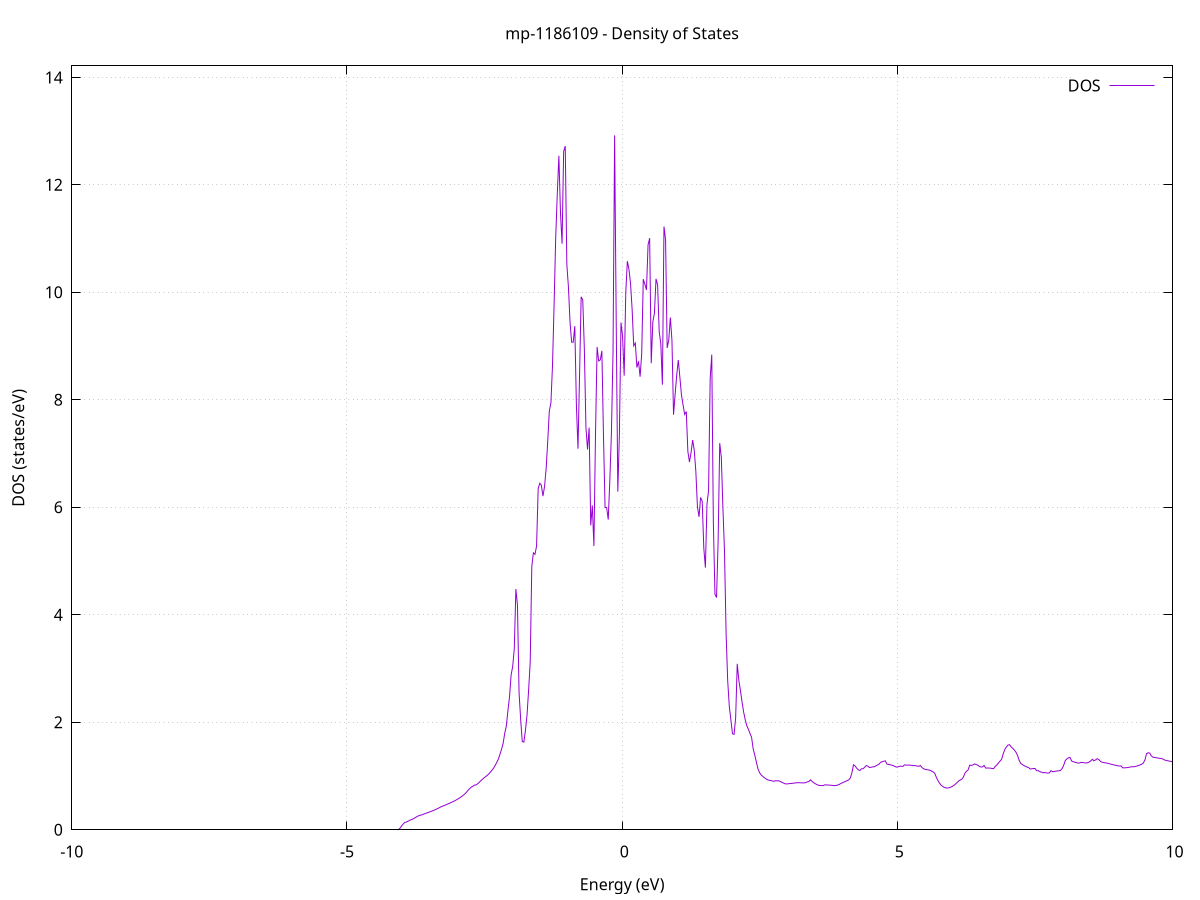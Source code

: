 set title 'mp-1186109 - Density of States'
set xlabel 'Energy (eV)'
set ylabel 'DOS (states/eV)'
set grid
set xrange [-10:10]
set yrange [0:14.214]
set xzeroaxis lt -1
set terminal png size 800,600
set output 'mp-1186109_dos_gnuplot.png'
plot '-' using 1:2 with lines title 'DOS'
-22.070300 0.000000
-22.041400 0.000000
-22.012400 0.000000
-21.983500 0.000000
-21.954600 0.000000
-21.925600 0.000000
-21.896700 0.000000
-21.867800 0.000000
-21.838800 0.000000
-21.809900 0.000000
-21.781000 0.000000
-21.752000 0.000000
-21.723100 0.000000
-21.694100 0.000000
-21.665200 0.000000
-21.636300 0.000000
-21.607300 0.000000
-21.578400 0.000000
-21.549500 0.000000
-21.520500 0.000000
-21.491600 0.000000
-21.462700 0.000000
-21.433700 0.000000
-21.404800 0.000000
-21.375800 0.000000
-21.346900 0.000000
-21.318000 0.000000
-21.289000 0.000000
-21.260100 0.000000
-21.231200 0.000000
-21.202200 0.000000
-21.173300 0.000000
-21.144400 0.000000
-21.115400 0.000000
-21.086500 0.000000
-21.057600 0.000000
-21.028600 0.000000
-20.999700 0.000000
-20.970700 0.000000
-20.941800 0.000000
-20.912900 0.000000
-20.883900 0.000000
-20.855000 0.000000
-20.826100 0.000000
-20.797100 0.000000
-20.768200 0.000000
-20.739300 0.000000
-20.710300 0.000000
-20.681400 0.000000
-20.652400 0.000000
-20.623500 0.000000
-20.594600 0.000000
-20.565600 0.000000
-20.536700 0.000000
-20.507800 0.000000
-20.478800 0.000000
-20.449900 0.000000
-20.421000 0.000000
-20.392000 0.000000
-20.363100 0.000000
-20.334200 0.000000
-20.305200 0.000000
-20.276300 0.000000
-20.247300 0.000000
-20.218400 0.000000
-20.189500 0.000000
-20.160500 0.000000
-20.131600 0.000000
-20.102700 0.000000
-20.073700 0.000000
-20.044800 0.000000
-20.015900 0.000000
-19.986900 0.000000
-19.958000 0.000000
-19.929000 0.000000
-19.900100 0.000000
-19.871200 0.000000
-19.842200 0.000000
-19.813300 0.000000
-19.784400 0.000000
-19.755400 0.000000
-19.726500 0.000000
-19.697600 0.000000
-19.668600 0.000000
-19.639700 0.000000
-19.610800 0.000000
-19.581800 0.000000
-19.552900 0.000000
-19.523900 0.000000
-19.495000 0.000000
-19.466100 0.000000
-19.437100 306.300300
-19.408200 1192.776200
-19.379300 0.000000
-19.350300 0.000000
-19.321400 0.000000
-19.292500 0.000000
-19.263500 0.000000
-19.234600 0.000000
-19.205600 0.000000
-19.176700 0.000000
-19.147800 0.000000
-19.118800 0.000000
-19.089900 0.000000
-19.061000 0.000000
-19.032000 0.000000
-19.003100 0.000000
-18.974200 0.000000
-18.945200 0.000000
-18.916300 0.000000
-18.887400 0.000000
-18.858400 0.000000
-18.829500 0.000000
-18.800500 0.000000
-18.771600 0.000000
-18.742700 0.000000
-18.713700 0.000000
-18.684800 0.000000
-18.655900 0.000000
-18.626900 0.000000
-18.598000 0.000000
-18.569100 0.000000
-18.540100 0.000000
-18.511200 0.000000
-18.482200 0.000000
-18.453300 0.000000
-18.424400 0.000000
-18.395400 0.000000
-18.366500 0.000000
-18.337600 0.000000
-18.308600 0.000000
-18.279700 0.000000
-18.250800 0.000000
-18.221800 0.000000
-18.192900 0.000000
-18.164000 0.000000
-18.135000 0.000000
-18.106100 0.000000
-18.077100 0.000000
-18.048200 0.000000
-18.019300 0.000000
-17.990300 0.000000
-17.961400 0.000000
-17.932500 0.000000
-17.903500 0.000000
-17.874600 0.000000
-17.845700 0.000000
-17.816700 0.000000
-17.787800 0.000000
-17.758800 0.000000
-17.729900 0.000000
-17.701000 0.000000
-17.672000 0.000000
-17.643100 0.000000
-17.614200 0.000000
-17.585200 0.000000
-17.556300 0.000000
-17.527400 0.000000
-17.498400 0.000000
-17.469500 0.000000
-17.440600 0.000000
-17.411600 0.000000
-17.382700 0.000000
-17.353700 0.000000
-17.324800 0.000000
-17.295900 0.000000
-17.266900 0.000000
-17.238000 0.000000
-17.209100 0.000000
-17.180100 0.000000
-17.151200 0.000000
-17.122300 0.000000
-17.093300 0.000000
-17.064400 0.000000
-17.035400 0.000000
-17.006500 0.000000
-16.977600 0.000000
-16.948600 0.000000
-16.919700 0.000000
-16.890800 0.000000
-16.861800 0.000000
-16.832900 0.000000
-16.804000 0.000000
-16.775000 0.000000
-16.746100 0.000000
-16.717100 0.000000
-16.688200 0.000000
-16.659300 0.000000
-16.630300 0.000000
-16.601400 0.000000
-16.572500 0.000000
-16.543500 0.000000
-16.514600 0.000000
-16.485700 0.000000
-16.456700 0.000000
-16.427800 0.000000
-16.398900 0.000000
-16.369900 0.000000
-16.341000 0.000000
-16.312000 0.000000
-16.283100 0.000000
-16.254200 0.000000
-16.225200 0.000000
-16.196300 0.000000
-16.167400 0.000000
-16.138400 0.000000
-16.109500 0.000000
-16.080600 0.000000
-16.051600 0.000000
-16.022700 0.000000
-15.993700 0.000000
-15.964800 0.000000
-15.935900 0.000000
-15.906900 0.000000
-15.878000 0.000000
-15.849100 0.000000
-15.820100 0.000000
-15.791200 0.000000
-15.762300 0.000000
-15.733300 0.000000
-15.704400 0.000000
-15.675500 0.000000
-15.646500 0.000000
-15.617600 0.000000
-15.588600 0.000000
-15.559700 0.000000
-15.530800 0.000000
-15.501800 0.000000
-15.472900 0.000000
-15.444000 0.000000
-15.415000 0.000000
-15.386100 0.000000
-15.357200 0.000000
-15.328200 0.000000
-15.299300 0.000000
-15.270300 0.000000
-15.241400 0.000000
-15.212500 0.000000
-15.183500 0.000000
-15.154600 0.000000
-15.125700 0.000000
-15.096700 0.000000
-15.067800 0.000000
-15.038900 0.000000
-15.009900 0.000000
-14.981000 0.000000
-14.952100 0.000000
-14.923100 0.000000
-14.894200 0.000000
-14.865200 0.000000
-14.836300 0.000000
-14.807400 0.000000
-14.778400 0.000000
-14.749500 0.000000
-14.720600 0.000000
-14.691600 0.000000
-14.662700 0.000000
-14.633800 0.000000
-14.604800 0.000000
-14.575900 0.000000
-14.546900 0.000000
-14.518000 0.000000
-14.489100 0.000000
-14.460100 0.000000
-14.431200 0.000000
-14.402300 0.000000
-14.373300 0.000000
-14.344400 0.000000
-14.315500 0.000000
-14.286500 0.000000
-14.257600 0.000000
-14.228700 0.000000
-14.199700 0.000000
-14.170800 0.000000
-14.141800 0.000000
-14.112900 0.000000
-14.084000 0.000000
-14.055000 0.000000
-14.026100 0.000000
-13.997200 0.000000
-13.968200 0.000000
-13.939300 0.000000
-13.910400 0.000000
-13.881400 0.000000
-13.852500 0.000000
-13.823500 0.000000
-13.794600 0.000000
-13.765700 0.000000
-13.736700 0.000000
-13.707800 0.000000
-13.678900 0.000000
-13.649900 0.000000
-13.621000 0.000000
-13.592100 0.000000
-13.563100 0.000000
-13.534200 0.000000
-13.505300 0.000000
-13.476300 0.000000
-13.447400 0.000000
-13.418400 0.000000
-13.389500 0.000000
-13.360600 0.000000
-13.331600 0.000000
-13.302700 0.000000
-13.273800 0.000000
-13.244800 0.000000
-13.215900 0.000000
-13.187000 0.000000
-13.158000 0.000000
-13.129100 0.000000
-13.100100 0.000000
-13.071200 0.000000
-13.042300 0.000000
-13.013300 0.000000
-12.984400 0.000000
-12.955500 0.000000
-12.926500 0.000000
-12.897600 0.000000
-12.868700 0.000000
-12.839700 0.000000
-12.810800 0.000000
-12.781900 0.000000
-12.752900 0.000000
-12.724000 0.000000
-12.695000 0.000000
-12.666100 0.000000
-12.637200 0.000000
-12.608200 0.000000
-12.579300 0.000000
-12.550400 0.000000
-12.521400 0.000000
-12.492500 0.000000
-12.463600 0.000000
-12.434600 0.000000
-12.405700 0.000000
-12.376700 0.000000
-12.347800 0.000000
-12.318900 0.000000
-12.289900 0.000000
-12.261000 0.000000
-12.232100 0.000000
-12.203100 0.000000
-12.174200 0.000000
-12.145300 0.000000
-12.116300 0.000000
-12.087400 0.000000
-12.058400 0.000000
-12.029500 0.000000
-12.000600 0.000000
-11.971600 0.000000
-11.942700 0.000000
-11.913800 0.000000
-11.884800 0.000000
-11.855900 0.000000
-11.827000 0.000000
-11.798000 0.000000
-11.769100 0.000000
-11.740200 0.000000
-11.711200 0.000000
-11.682300 0.000000
-11.653300 0.000000
-11.624400 0.000000
-11.595500 0.000000
-11.566500 0.000000
-11.537600 0.000000
-11.508700 0.000000
-11.479700 0.000000
-11.450800 0.000000
-11.421900 0.000000
-11.392900 0.000000
-11.364000 0.000000
-11.335000 0.000000
-11.306100 0.000000
-11.277200 0.000000
-11.248200 0.000000
-11.219300 0.000000
-11.190400 0.000000
-11.161400 0.000000
-11.132500 0.000000
-11.103600 0.000000
-11.074600 0.000000
-11.045700 0.000000
-11.016800 0.000000
-10.987800 0.000000
-10.958900 0.000000
-10.929900 0.000000
-10.901000 0.000000
-10.872100 0.000000
-10.843100 0.000000
-10.814200 0.000000
-10.785300 0.000000
-10.756300 0.000000
-10.727400 0.000000
-10.698500 0.000000
-10.669500 0.000000
-10.640600 0.000000
-10.611600 0.000000
-10.582700 0.000000
-10.553800 0.000000
-10.524800 0.000000
-10.495900 0.000000
-10.467000 0.000000
-10.438000 0.000000
-10.409100 0.000000
-10.380200 0.000000
-10.351200 0.000000
-10.322300 0.000000
-10.293400 0.000000
-10.264400 0.000000
-10.235500 0.000000
-10.206500 0.000000
-10.177600 0.000000
-10.148700 0.000000
-10.119700 0.000000
-10.090800 0.000000
-10.061900 0.000000
-10.032900 0.000000
-10.004000 0.000000
-9.975100 0.000000
-9.946100 0.000000
-9.917200 0.000000
-9.888200 0.000000
-9.859300 0.000000
-9.830400 0.000000
-9.801400 0.000000
-9.772500 0.000000
-9.743600 0.000000
-9.714600 0.000000
-9.685700 0.000000
-9.656800 0.000000
-9.627800 0.000000
-9.598900 0.000000
-9.570000 0.000000
-9.541000 0.000000
-9.512100 0.000000
-9.483100 0.000000
-9.454200 0.000000
-9.425300 0.000000
-9.396300 0.000000
-9.367400 0.000000
-9.338500 0.000000
-9.309500 0.000000
-9.280600 0.000000
-9.251700 0.000000
-9.222700 0.000000
-9.193800 0.000000
-9.164800 0.000000
-9.135900 0.000000
-9.107000 0.000000
-9.078000 0.000000
-9.049100 0.000000
-9.020200 0.000000
-8.991200 0.000000
-8.962300 0.000000
-8.933400 0.000000
-8.904400 0.000000
-8.875500 0.000000
-8.846600 0.000000
-8.817600 0.000000
-8.788700 0.000000
-8.759700 0.000000
-8.730800 0.000000
-8.701900 0.000000
-8.672900 0.000000
-8.644000 0.000000
-8.615100 0.000000
-8.586100 0.000000
-8.557200 0.000000
-8.528300 0.000000
-8.499300 0.000000
-8.470400 0.000000
-8.441400 0.000000
-8.412500 0.000000
-8.383600 0.000000
-8.354600 0.000000
-8.325700 0.000000
-8.296800 0.000000
-8.267800 0.000000
-8.238900 0.000000
-8.210000 0.000000
-8.181000 0.000000
-8.152100 0.000000
-8.123200 0.000000
-8.094200 0.000000
-8.065300 0.000000
-8.036300 0.000000
-8.007400 0.000000
-7.978500 0.000000
-7.949500 0.000000
-7.920600 0.000000
-7.891700 0.000000
-7.862700 0.000000
-7.833800 0.000000
-7.804900 0.000000
-7.775900 0.000000
-7.747000 0.000000
-7.718000 0.000000
-7.689100 0.000000
-7.660200 0.000000
-7.631200 0.000000
-7.602300 0.000000
-7.573400 0.000000
-7.544400 0.000000
-7.515500 0.000000
-7.486600 0.000000
-7.457600 0.000000
-7.428700 0.000000
-7.399700 0.000000
-7.370800 0.000000
-7.341900 0.000000
-7.312900 0.000000
-7.284000 0.000000
-7.255100 0.000000
-7.226100 0.000000
-7.197200 0.000000
-7.168300 0.000000
-7.139300 0.000000
-7.110400 0.000000
-7.081500 0.000000
-7.052500 0.000000
-7.023600 0.000000
-6.994600 0.000000
-6.965700 0.000000
-6.936800 0.000000
-6.907800 0.000000
-6.878900 0.000000
-6.850000 0.000000
-6.821000 0.000000
-6.792100 0.000000
-6.763200 0.000000
-6.734200 0.000000
-6.705300 0.000000
-6.676300 0.000000
-6.647400 0.000000
-6.618500 0.000000
-6.589500 0.000000
-6.560600 0.000000
-6.531700 0.000000
-6.502700 0.000000
-6.473800 0.000000
-6.444900 0.000000
-6.415900 0.000000
-6.387000 0.000000
-6.358100 0.000000
-6.329100 0.000000
-6.300200 0.000000
-6.271200 0.000000
-6.242300 0.000000
-6.213400 0.000000
-6.184400 0.000000
-6.155500 0.000000
-6.126600 0.000000
-6.097600 0.000000
-6.068700 0.000000
-6.039800 0.000000
-6.010800 0.000000
-5.981900 0.000000
-5.952900 0.000000
-5.924000 0.000000
-5.895100 0.000000
-5.866100 0.000000
-5.837200 0.000000
-5.808300 0.000000
-5.779300 0.000000
-5.750400 0.000000
-5.721500 0.000000
-5.692500 0.000000
-5.663600 0.000000
-5.634700 0.000000
-5.605700 0.000000
-5.576800 0.000000
-5.547800 0.000000
-5.518900 0.000000
-5.490000 0.000000
-5.461000 0.000000
-5.432100 0.000000
-5.403200 0.000000
-5.374200 0.000000
-5.345300 0.000000
-5.316400 0.000000
-5.287400 0.000000
-5.258500 0.000000
-5.229500 0.000000
-5.200600 0.000000
-5.171700 0.000000
-5.142700 0.000000
-5.113800 0.000000
-5.084900 0.000000
-5.055900 0.000000
-5.027000 0.000000
-4.998100 0.000000
-4.969100 0.000000
-4.940200 0.000000
-4.911300 0.000000
-4.882300 0.000000
-4.853400 0.000000
-4.824400 0.000000
-4.795500 0.000000
-4.766600 0.000000
-4.737600 0.000000
-4.708700 0.000000
-4.679800 0.000000
-4.650800 0.000000
-4.621900 0.000000
-4.593000 0.000000
-4.564000 0.000000
-4.535100 0.000000
-4.506100 0.000000
-4.477200 0.000000
-4.448300 0.000000
-4.419300 0.000000
-4.390400 0.000000
-4.361500 0.000000
-4.332500 0.000000
-4.303600 0.000000
-4.274700 0.000000
-4.245700 0.000000
-4.216800 0.000000
-4.187900 0.000000
-4.158900 0.000000
-4.130000 0.000000
-4.101000 0.000000
-4.072100 0.001900
-4.043200 0.020800
-4.014200 0.059900
-3.985300 0.100500
-3.956400 0.131000
-3.927400 0.142300
-3.898500 0.154900
-3.869600 0.169700
-3.840600 0.187000
-3.811700 0.194900
-3.782700 0.211800
-3.753800 0.229300
-3.724900 0.247300
-3.695900 0.261900
-3.667000 0.270800
-3.638100 0.277200
-3.609100 0.290600
-3.580200 0.301100
-3.551300 0.311900
-3.522300 0.322800
-3.493400 0.333500
-3.464500 0.344900
-3.435500 0.356900
-3.406600 0.369300
-3.377600 0.382500
-3.348700 0.396900
-3.319800 0.412100
-3.290800 0.427200
-3.261900 0.439500
-3.233000 0.451400
-3.204000 0.463700
-3.175100 0.476100
-3.146200 0.489500
-3.117200 0.503000
-3.088300 0.516700
-3.059300 0.530700
-3.030400 0.545000
-3.001500 0.563300
-2.972500 0.580600
-2.943600 0.599200
-2.914700 0.620900
-2.885700 0.643000
-2.856800 0.668900
-2.827900 0.699200
-2.798900 0.735600
-2.770000 0.768100
-2.741100 0.792900
-2.712100 0.810000
-2.683200 0.832700
-2.654200 0.833400
-2.625300 0.856400
-2.596400 0.882300
-2.567400 0.913900
-2.538500 0.940500
-2.509600 0.965700
-2.480600 0.988000
-2.451700 1.012600
-2.422800 1.039800
-2.393800 1.074100
-2.364900 1.109100
-2.335900 1.146800
-2.307000 1.197500
-2.278100 1.253300
-2.249100 1.313600
-2.220200 1.404700
-2.191300 1.497700
-2.162300 1.608300
-2.133400 1.797100
-2.104500 1.930800
-2.075500 2.217600
-2.046600 2.472400
-2.017600 2.880500
-1.988700 3.039300
-1.959800 3.368600
-1.930800 4.479000
-1.901900 4.180100
-1.873000 2.551100
-1.844000 2.055500
-1.815100 1.642200
-1.786200 1.630300
-1.757200 1.849100
-1.728300 2.133500
-1.699400 2.597700
-1.670400 3.122600
-1.641500 4.903200
-1.612500 5.152700
-1.583600 5.126100
-1.554700 5.281300
-1.525700 6.346700
-1.496800 6.447800
-1.467900 6.411700
-1.438900 6.208200
-1.410000 6.387500
-1.381100 6.719100
-1.352100 7.229500
-1.323200 7.791800
-1.294200 7.943600
-1.265300 8.641100
-1.236400 9.771500
-1.207400 11.018300
-1.178500 11.832200
-1.149600 12.540500
-1.120600 11.483500
-1.091700 10.905000
-1.062800 12.622600
-1.033800 12.721600
-1.004900 10.513900
-0.976000 10.100500
-0.947000 9.448200
-0.918100 9.073600
-0.889100 9.071700
-0.860200 9.370600
-0.831300 7.906700
-0.802300 7.090200
-0.773400 8.491300
-0.744500 9.918100
-0.715500 9.856000
-0.686600 8.940800
-0.657700 7.480500
-0.628700 7.077400
-0.599800 7.482500
-0.570800 5.663500
-0.541900 6.035200
-0.513000 5.280100
-0.484000 7.362900
-0.455100 8.983500
-0.426200 8.723700
-0.397200 8.743800
-0.368300 8.911700
-0.339400 7.339800
-0.310400 5.996400
-0.281500 5.995100
-0.252600 5.772300
-0.223600 6.507600
-0.194700 7.391800
-0.165700 8.883000
-0.136800 12.921500
-0.107900 9.466300
-0.078900 6.291500
-0.050000 7.357300
-0.021100 9.437600
0.007900 9.183300
0.036800 8.449500
0.065700 9.992500
0.094700 10.580800
0.123600 10.430200
0.152600 10.165100
0.181500 9.680100
0.210400 9.004900
0.239400 9.057200
0.268300 8.601200
0.297200 8.717600
0.326200 8.430300
0.355100 8.853000
0.384000 10.245400
0.413000 10.151400
0.441900 10.046400
0.470800 10.884200
0.499800 11.008300
0.528700 8.680200
0.557700 9.450000
0.586600 9.611800
0.615500 10.251100
0.644500 10.137300
0.673400 9.265800
0.702300 9.046500
0.731300 8.281400
0.760200 11.224500
0.789100 10.978300
0.818100 8.965400
0.847000 9.110700
0.876000 9.532300
0.904900 9.107700
0.933800 7.723800
0.962800 8.101200
0.991700 8.462600
1.020600 8.741700
1.049600 8.412700
1.078500 8.083700
1.107400 7.901600
1.136400 7.727500
1.165300 7.782700
1.194200 7.038600
1.223200 6.843200
1.252100 7.017700
1.281100 7.251900
1.310000 7.062600
1.338900 6.672200
1.367900 6.015200
1.396800 5.821800
1.425700 6.184300
1.454700 6.113600
1.483600 5.241100
1.512500 4.878000
1.541500 6.058000
1.570400 6.316500
1.599400 8.390000
1.628300 8.841100
1.657200 5.721800
1.686200 4.384700
1.715100 4.321200
1.744000 5.371700
1.773000 7.195000
1.801900 6.933500
1.830800 5.994700
1.859800 5.178500
1.888700 3.657600
1.917600 2.776900
1.946600 2.301200
1.975500 2.045700
2.004500 1.788400
2.033400 1.774700
2.062300 2.080100
2.091300 3.087900
2.120200 2.782800
2.149100 2.593900
2.178100 2.379600
2.207000 2.193500
2.235900 2.050600
2.264900 1.935900
2.293800 1.869500
2.322800 1.793100
2.351700 1.721200
2.380600 1.506700
2.409600 1.389500
2.438500 1.261700
2.467400 1.136000
2.496400 1.062400
2.525300 1.021500
2.554200 0.993600
2.583200 0.970700
2.612100 0.949300
2.641100 0.928900
2.670000 0.923200
2.698900 0.916200
2.727900 0.908700
2.756800 0.902300
2.785700 0.912900
2.814700 0.909900
2.843600 0.912100
2.872500 0.897900
2.901500 0.884500
2.930400 0.870800
2.959300 0.855900
2.988300 0.852900
3.017200 0.856000
3.046200 0.859400
3.075100 0.862700
3.104000 0.866200
3.133000 0.869700
3.161900 0.873400
3.190800 0.875900
3.219800 0.875700
3.248700 0.873800
3.277600 0.871900
3.306600 0.872800
3.335500 0.877300
3.364500 0.889600
3.393400 0.898600
3.422300 0.930800
3.451300 0.900300
3.480200 0.877300
3.509100 0.857600
3.538100 0.841300
3.567000 0.829000
3.595900 0.824100
3.624900 0.822700
3.653800 0.822200
3.682700 0.836800
3.711700 0.834700
3.740600 0.832500
3.769600 0.831100
3.798500 0.828000
3.827400 0.824100
3.856400 0.821500
3.885300 0.823000
3.914200 0.831800
3.943200 0.844000
3.972100 0.859700
4.001000 0.873900
4.030000 0.887400
4.058900 0.900800
4.087900 0.914400
4.116800 0.928200
4.145700 0.962700
4.174700 1.059800
4.203600 1.209100
4.232500 1.187800
4.261500 1.146000
4.290400 1.116500
4.319300 1.101600
4.348300 1.134600
4.377200 1.135500
4.406100 1.161600
4.435100 1.194100
4.464000 1.185700
4.493000 1.159000
4.521900 1.162300
4.550800 1.170600
4.579800 1.171900
4.608700 1.187400
4.637600 1.204800
4.666600 1.219100
4.695500 1.254800
4.724400 1.265700
4.753400 1.276400
4.782300 1.281900
4.811300 1.222800
4.840200 1.216200
4.869100 1.209800
4.898100 1.202900
4.927000 1.193200
4.955900 1.176400
4.984900 1.167400
5.013800 1.171300
5.042700 1.183000
5.071700 1.181500
5.100600 1.179800
5.129500 1.208200
5.158500 1.202100
5.187400 1.204400
5.216400 1.203200
5.245300 1.199900
5.274200 1.197500
5.303200 1.195200
5.332100 1.191600
5.361000 1.186700
5.390000 1.180500
5.418900 1.196900
5.447800 1.157800
5.476800 1.135900
5.505700 1.124500
5.534700 1.119900
5.563600 1.114000
5.592500 1.108100
5.621500 1.092200
5.650400 1.076500
5.679300 1.053300
5.708300 0.977900
5.737200 0.917400
5.766100 0.869000
5.795100 0.830100
5.824000 0.807500
5.852900 0.789500
5.881900 0.778700
5.910800 0.776300
5.939800 0.782000
5.968700 0.792100
5.997600 0.806000
6.026600 0.825100
6.055500 0.849600
6.084400 0.878200
6.113400 0.905100
6.142300 0.925500
6.171200 0.939600
6.200200 0.981200
6.229100 1.054400
6.258100 1.090600
6.287000 1.114900
6.315900 1.203300
6.344900 1.197200
6.373800 1.206700
6.402700 1.226200
6.431700 1.214400
6.460600 1.203300
6.489500 1.178400
6.518500 1.168800
6.547400 1.169500
6.576300 1.197800
6.605300 1.147200
6.634200 1.148800
6.663200 1.148900
6.692100 1.147100
6.721000 1.140600
6.750000 1.137800
6.778900 1.179800
6.807800 1.204500
6.836800 1.242500
6.865700 1.277400
6.894600 1.309900
6.923600 1.411700
6.952500 1.491800
6.981500 1.541600
7.010400 1.576400
7.039300 1.583000
7.068300 1.543200
7.097200 1.515200
7.126100 1.483600
7.155100 1.444200
7.184000 1.385100
7.212900 1.296800
7.241900 1.234200
7.270800 1.214200
7.299700 1.196000
7.328700 1.179800
7.357600 1.167100
7.386600 1.155800
7.415500 1.128300
7.444400 1.135500
7.473400 1.139500
7.502300 1.140500
7.531200 1.098900
7.560200 1.100300
7.589100 1.080500
7.618000 1.074500
7.647000 1.059900
7.675900 1.065600
7.704900 1.059500
7.733800 1.055200
7.762700 1.057400
7.791700 1.098900
7.820600 1.079700
7.849500 1.083900
7.878500 1.089600
7.907400 1.095300
7.936300 1.096200
7.965300 1.105100
7.994200 1.138700
8.023200 1.200800
8.052100 1.288400
8.081000 1.320100
8.110000 1.339700
8.138900 1.344600
8.167800 1.278700
8.196800 1.266600
8.225700 1.257900
8.254600 1.249200
8.283600 1.241400
8.312500 1.243400
8.341400 1.254500
8.370400 1.250300
8.399300 1.246300
8.428300 1.241700
8.457200 1.247200
8.486100 1.260900
8.515100 1.282900
8.544000 1.311900
8.572900 1.281700
8.601900 1.299500
8.630800 1.322300
8.659700 1.308100
8.688700 1.275300
8.717600 1.258700
8.746600 1.251600
8.775500 1.246500
8.804400 1.241500
8.833400 1.235200
8.862300 1.226000
8.891200 1.218400
8.920200 1.211100
8.949100 1.204000
8.978000 1.196500
9.007000 1.189800
9.035900 1.187000
9.064800 1.189000
9.093800 1.152900
9.122700 1.152800
9.151700 1.154300
9.180600 1.157500
9.209500 1.162200
9.238500 1.168300
9.267400 1.174400
9.296300 1.171400
9.325300 1.177600
9.354200 1.186400
9.383100 1.196400
9.412100 1.207200
9.441000 1.220600
9.470000 1.242800
9.498900 1.297000
9.527800 1.414500
9.556800 1.433100
9.585700 1.427800
9.614600 1.375500
9.643600 1.351700
9.672500 1.346200
9.701400 1.341100
9.730400 1.335800
9.759300 1.330600
9.788200 1.325700
9.817200 1.320500
9.846100 1.302100
9.875100 1.293400
9.904000 1.285800
9.932900 1.279500
9.961900 1.274300
9.990800 1.267800
10.019700 1.257300
10.048700 1.245500
10.077600 1.232600
10.106500 1.219000
10.135500 1.219000
10.164400 1.199200
10.193400 1.179100
10.222300 1.177000
10.251200 1.179400
10.280200 1.182900
10.309100 1.196400
10.338000 1.200600
10.367000 1.205900
10.395900 1.210300
10.424800 1.214800
10.453800 1.219100
10.482700 1.222600
10.511600 1.225800
10.540600 1.229000
10.569500 1.231400
10.598500 1.234200
10.627400 1.236100
10.656300 1.236000
10.685300 1.236700
10.714200 1.226100
10.743100 1.222400
10.772100 1.221000
10.801000 1.239500
10.829900 1.245200
10.858900 1.250100
10.887800 1.254100
10.916800 1.263600
10.945700 1.281000
10.974600 1.304100
11.003600 1.469400
11.032500 1.352100
11.061400 1.371400
11.090400 1.385700
11.119300 1.387800
11.148200 1.409700
11.177200 1.463300
11.206100 1.537700
11.235000 1.567400
11.264000 1.505000
11.292900 1.488600
11.321900 1.478000
11.350800 1.467700
11.379700 1.456400
11.408700 1.444900
11.437600 1.429100
11.466500 1.423900
11.495500 1.421400
11.524400 1.455700
11.553300 1.476500
11.582300 1.410500
11.611200 1.407800
11.640200 1.414000
11.669100 1.430800
11.698000 1.449600
11.727000 1.459900
11.755900 1.485900
11.784800 1.479700
11.813800 1.472800
11.842700 1.475900
11.871600 1.481100
11.900600 1.494700
11.929500 1.524100
11.958400 1.569900
11.987400 1.641800
12.016300 1.786300
12.045300 1.751400
12.074200 1.788500
12.103100 1.826600
12.132100 1.794800
12.161000 1.745200
12.189900 1.744700
12.218900 1.751700
12.247800 1.756800
12.276700 1.748300
12.305700 1.690300
12.334600 1.646500
12.363600 1.602100
12.392500 1.567400
12.421400 1.580700
12.450400 1.531700
12.479300 1.534800
12.508200 1.568900
12.537200 1.501000
12.566100 1.484000
12.595000 1.464400
12.624000 1.445900
12.652900 1.431300
12.681900 1.416100
12.710800 1.402100
12.739700 1.390800
12.768700 1.385700
12.797600 1.388100
12.826500 1.396700
12.855500 1.427900
12.884400 1.462300
12.913300 1.497200
12.942300 1.547400
12.971200 1.576500
13.000100 1.583100
13.029100 1.598400
13.058000 1.618400
13.087000 1.658800
13.115900 1.709400
13.144800 1.759000
13.173800 1.829800
13.202700 1.883800
13.231600 1.940800
13.260600 2.023000
13.289500 2.151800
13.318400 2.234900
13.347400 2.326600
13.376300 2.360700
13.405300 2.512000
13.434200 2.114800
13.463100 1.726100
13.492100 1.649100
13.521000 1.583200
13.549900 1.539100
13.578900 1.513600
13.607800 1.505800
13.636700 1.514700
13.665700 1.548000
13.694600 1.595300
13.723500 1.646200
13.752500 1.703100
13.781400 1.942200
13.810400 2.014500
13.839300 1.995700
13.868200 2.015800
13.897200 2.155900
13.926100 2.283600
13.955000 2.233200
13.984000 2.176700
14.012900 2.141600
14.041800 2.190800
14.070800 2.210500
14.099700 2.193000
14.128700 2.169900
14.157600 2.164200
14.186500 2.169500
14.215500 2.161900
14.244400 2.175700
14.273300 2.243200
14.302300 2.223500
14.331200 2.188800
14.360100 2.134800
14.389100 2.119300
14.418000 2.203600
14.446900 2.209200
14.475900 2.388900
14.504800 2.490300
14.533800 2.270600
14.562700 2.226800
14.591600 2.230100
14.620600 2.255600
14.649500 2.274900
14.678400 2.283600
14.707400 2.333200
14.736300 2.373400
14.765200 2.416800
14.794200 2.450500
14.823100 2.491200
14.852100 2.523500
14.881000 2.545300
14.909900 2.516900
14.938900 2.346100
14.967800 2.222900
14.996700 2.227000
15.025700 2.219100
15.054600 2.208700
15.083500 2.219100
15.112500 2.291900
15.141400 2.308200
15.170300 2.286000
15.199300 2.283800
15.228200 2.209700
15.257200 2.155000
15.286100 2.117300
15.315000 2.109000
15.344000 2.087300
15.372900 2.067300
15.401800 2.019200
15.430800 1.973500
15.459700 1.930100
15.488600 1.901700
15.517600 1.866800
15.546500 1.854700
15.575500 1.873500
15.604400 1.863500
15.633300 1.861400
15.662300 1.849500
15.691200 1.844400
15.720100 1.836400
15.749100 1.841600
15.778000 1.847000
15.806900 1.875900
15.835900 1.932400
15.864800 1.919400
15.893700 1.924900
15.922700 1.916200
15.951600 1.948300
15.980600 1.982700
16.009500 1.995800
16.038400 2.001000
16.067400 1.973500
16.096300 1.929400
16.125200 1.917800
16.154200 1.925000
16.183100 1.931600
16.212000 1.927800
16.241000 1.915800
16.269900 1.908600
16.298900 1.905300
16.327800 1.899600
16.356700 1.891300
16.385700 1.883100
16.414600 1.876200
16.443500 1.874100
16.472500 1.855700
16.501400 1.835400
16.530300 1.819200
16.559300 1.818100
16.588200 1.841000
16.617100 1.846100
16.646100 1.907500
16.675000 1.885000
16.704000 1.925600
16.732900 1.985500
16.761800 2.044800
16.790800 2.115600
16.819700 2.156900
16.848600 2.201400
16.877600 2.258800
16.906500 2.240800
16.935400 2.196000
16.964400 2.163800
16.993300 2.150300
17.022300 2.143000
17.051200 2.139900
17.080100 2.132200
17.109100 2.095000
17.138000 2.035200
17.166900 2.019900
17.195900 2.012600
17.224800 2.029600
17.253700 2.069300
17.282700 2.120000
17.311600 2.176300
17.340500 2.221800
17.369500 2.262100
17.398400 2.275100
17.427400 2.151500
17.456300 2.131500
17.485200 2.088200
17.514200 2.121000
17.543100 2.162200
17.572000 2.205600
17.601000 2.293200
17.629900 2.306200
17.658800 2.334500
17.687800 2.312900
17.716700 2.303300
17.745700 2.353400
17.774600 2.392100
17.803500 2.407700
17.832500 2.400000
17.861400 2.342700
17.890300 2.278500
17.919300 2.269400
17.948200 2.261300
17.977100 2.255000
18.006100 2.247500
18.035000 2.239700
18.064000 2.229400
18.092900 2.228000
18.121800 2.253000
18.150800 2.309800
18.179700 2.325800
18.208600 2.365400
18.237600 2.496600
18.266500 2.352100
18.295400 2.265300
18.324400 2.046900
18.353300 2.027600
18.382200 2.020000
18.411200 2.007800
18.440100 1.992100
18.469100 1.973200
18.498000 1.954600
18.526900 1.951300
18.555900 1.964000
18.584800 1.986100
18.613700 1.987600
18.642700 1.980600
18.671600 1.978300
18.700500 1.977100
18.729500 1.984300
18.758400 1.982400
18.787400 1.950300
18.816300 1.957600
18.845200 2.056900
18.874200 2.139600
18.903100 2.606700
18.932000 2.220000
18.961000 2.195400
18.989900 2.214600
19.018800 2.233500
19.047800 2.419500
19.076700 2.495400
19.105600 2.655700
19.134600 2.785900
19.163500 2.892700
19.192500 3.148500
19.221400 3.017600
19.250300 3.024600
19.279300 2.985000
19.308200 2.952300
19.337100 2.973900
19.366100 2.643300
19.395000 2.663400
19.423900 2.688200
19.452900 2.693500
19.481800 2.551400
19.510800 2.491200
19.539700 2.615300
19.568600 2.597500
19.597600 2.577700
19.626500 2.467300
19.655400 2.489600
19.684400 2.479800
19.713300 2.442700
19.742200 2.442800
19.771200 2.427200
19.800100 2.416200
19.829000 2.482500
19.858000 2.475200
19.886900 2.473400
19.915900 2.477000
19.944800 2.552600
19.973700 2.561700
20.002700 2.612300
20.031600 2.623200
20.060500 2.670100
20.089500 2.767700
20.118400 2.805500
20.147300 2.826600
20.176300 2.888100
20.205200 2.988200
20.234200 3.164800
20.263100 3.662400
20.292000 3.137400
20.321000 3.098900
20.349900 3.026600
20.378800 2.860700
20.407800 2.764700
20.436700 2.739500
20.465600 2.729100
20.494600 2.715800
20.523500 2.710800
20.552400 2.679000
20.581400 2.637300
20.610300 2.638900
20.639300 2.871500
20.668200 2.805100
20.697100 2.810100
20.726100 2.818000
20.755000 2.793700
20.783900 2.796000
20.812900 2.857900
20.841800 2.908100
20.870700 2.943600
20.899700 2.968300
20.928600 2.983200
20.957600 3.091400
20.986500 3.060900
21.015400 3.089400
21.044400 3.101900
21.073300 3.159600
21.102200 3.265700
21.131200 3.279000
21.160100 3.258700
21.189000 3.202000
21.218000 3.226900
21.246900 3.219000
21.275800 3.025000
21.304800 3.046500
21.333700 2.767800
21.362700 2.645300
21.391600 2.604300
21.420500 2.586300
21.449500 2.536700
21.478400 2.471100
21.507300 2.432400
21.536300 2.430900
21.565200 2.457500
21.594100 2.446000
21.623100 2.318400
21.652000 2.280400
21.681000 2.241700
21.709900 2.197800
21.738800 2.160300
21.767800 2.120200
21.796700 2.084800
21.825600 2.058400
21.854600 2.043400
21.883500 2.058800
21.912400 2.122100
21.941400 2.165200
21.970300 2.189400
21.999200 2.272300
22.028200 2.332000
22.057100 2.385100
22.086100 2.467400
22.115000 2.554900
22.143900 2.679300
22.172900 2.846000
22.201800 2.961400
22.230700 3.000700
22.259700 3.023600
22.288600 3.040000
22.317500 2.908100
22.346500 2.918400
22.375400 2.923100
22.404400 2.955200
22.433300 3.000400
22.462200 3.084300
22.491200 3.167200
22.520100 3.215500
22.549000 3.200800
22.578000 3.239900
22.606900 3.168600
22.635800 3.067600
22.664800 2.888800
22.693700 2.799700
22.722700 2.798800
22.751600 2.617300
22.780500 2.389200
22.809500 2.203600
22.838400 2.046900
22.867300 1.847500
22.896300 1.669100
22.925200 1.542300
22.954100 1.539500
22.983100 1.501700
23.012000 1.544000
23.040900 1.582200
23.069900 1.534800
23.098800 1.625400
23.127800 1.722300
23.156700 1.827200
23.185600 1.932700
23.214600 2.130200
23.243500 2.327100
23.272400 2.661300
23.301400 2.813400
23.330300 2.907400
23.359200 2.894800
23.388200 2.761300
23.417100 2.883800
23.446100 2.999000
23.475000 3.072100
23.503900 2.992400
23.532900 2.801100
23.561800 2.595400
23.590700 2.488600
23.619700 2.434100
23.648600 2.424700
23.677500 2.402000
23.706500 2.382500
23.735400 2.376600
23.764300 2.352200
23.793300 2.318200
23.822200 2.234500
23.851200 2.237600
23.880100 2.210900
23.909000 2.168000
23.938000 2.128500
23.966900 2.114100
23.995800 2.183400
24.024800 2.140300
24.053700 2.202200
24.082600 2.144000
24.111600 2.032600
24.140500 2.038900
24.169500 1.976400
24.198400 1.952300
24.227300 2.052800
24.256300 2.129900
24.285200 2.294900
24.314100 2.241000
24.343100 2.256300
24.372000 2.310800
24.400900 2.390600
24.429900 2.499800
24.458800 2.657800
24.487700 2.778100
24.516700 2.888200
24.545600 2.874000
24.574600 2.848600
24.603500 2.727800
24.632400 2.598500
24.661400 2.529800
24.690300 2.395200
24.719200 2.322600
24.748200 2.305400
24.777100 2.248600
24.806000 2.231300
24.835000 2.230100
24.863900 2.231000
24.892900 2.249100
24.921800 2.289300
24.950700 2.223700
24.979700 2.225400
25.008600 2.300700
25.037500 2.284000
25.066500 2.362400
25.095400 2.422000
25.124300 2.406400
25.153300 2.400700
25.182200 2.409100
25.211100 2.678000
25.240100 2.427000
25.269000 2.406300
25.298000 2.417200
25.326900 2.274600
25.355800 2.243700
25.384800 2.174900
25.413700 2.094800
25.442600 2.058000
25.471600 2.039000
25.500500 2.056600
25.529400 2.076900
25.558400 2.096300
25.587300 2.112400
25.616300 2.122900
25.645200 2.148700
25.674100 2.183700
25.703100 2.213900
25.732000 2.299500
25.760900 2.342700
25.789900 2.396900
25.818800 2.383200
25.847700 2.337900
25.876700 2.336200
25.905600 2.336300
25.934500 2.344800
25.963500 2.390400
25.992400 2.484200
26.021400 2.560600
26.050300 2.531700
26.079200 2.505600
26.108200 2.489000
26.137100 2.449100
26.166000 2.441000
26.195000 2.454900
26.223900 2.472000
26.252800 2.466000
26.281800 2.459600
26.310700 2.502900
26.339700 2.532900
26.368600 2.562700
26.397500 2.485200
26.426500 2.440600
26.455400 2.207900
26.484300 2.067300
26.513300 1.953700
26.542200 1.860700
26.571100 1.877000
26.600100 1.915100
26.629000 2.040200
26.657900 2.244600
26.686900 2.268200
26.715800 2.165800
26.744800 2.118200
26.773700 2.117200
26.802600 2.136800
26.831600 2.246200
26.860500 2.347900
26.889400 2.426000
26.918400 2.514200
26.947300 2.627300
26.976200 2.692500
27.005200 2.580700
27.034100 2.529300
27.063100 2.516500
27.092000 2.486300
27.120900 2.467000
27.149900 2.487200
27.178800 2.691100
27.207700 2.955000
27.236700 2.870900
27.265600 2.827900
27.294500 2.764100
27.323500 2.707800
27.352400 2.739800
27.381300 2.923900
27.410300 2.931300
27.439200 2.864200
27.468200 2.935000
27.497100 2.976100
27.526000 3.002700
27.555000 3.031100
27.583900 3.107200
27.612800 3.245800
27.641800 3.046800
27.670700 2.675800
27.699600 2.471700
27.728600 2.326300
27.757500 2.286300
27.786500 2.436700
27.815400 2.391600
27.844300 2.282200
27.873300 2.269400
27.902200 2.181200
27.931100 2.167800
27.960100 2.327600
27.989000 2.449500
28.017900 2.472000
28.046900 2.535300
28.075800 2.685400
28.104800 2.874700
28.133700 3.046200
28.162600 3.074600
28.191600 3.125300
28.220500 3.311500
28.249400 3.436200
28.278400 3.565600
28.307300 3.675800
28.336200 3.745600
28.365200 3.685900
28.394100 3.726900
28.423000 3.714500
28.452000 3.589200
28.480900 3.464800
28.509900 3.382500
28.538800 3.341600
28.567700 3.321200
28.596700 3.338100
28.625600 3.452800
28.654500 3.502500
28.683500 3.495700
28.712400 3.352400
28.741300 3.305600
28.770300 3.272100
28.799200 3.242100
28.828200 3.235400
28.857100 3.628300
28.886000 3.509200
28.915000 3.766500
28.943900 3.788700
28.972800 3.573200
29.001800 3.421400
29.030700 3.302900
29.059600 3.221900
29.088600 3.270400
29.117500 3.149000
29.146400 2.860700
29.175400 2.575400
29.204300 2.339100
29.233300 2.283200
29.262200 2.355800
29.291100 2.447400
29.320100 2.602400
29.349000 2.799300
29.377900 3.125500
29.406900 3.569900
29.435800 3.263800
29.464700 3.170500
29.493700 3.073100
29.522600 3.091000
29.551600 3.479900
29.580500 4.432600
29.609400 4.618100
29.638400 3.755000
29.667300 3.410500
29.696200 3.195600
29.725200 2.916300
29.754100 2.813800
29.783000 2.807800
29.812000 2.975100
29.840900 3.140100
29.869800 3.230600
29.898800 3.297900
29.927700 3.296600
29.956700 3.256100
29.985600 3.143700
30.014500 3.087400
30.043500 3.047300
30.072400 3.005600
30.101300 3.050900
30.130300 2.910100
30.159200 2.804200
30.188100 2.897000
30.217100 2.811100
30.246000 2.791200
30.275000 2.825400
30.303900 2.832800
30.332800 2.859800
30.361800 2.894800
30.390700 2.945700
30.419600 3.050300
30.448600 3.113800
30.477500 3.062000
30.506400 2.920100
30.535400 2.738800
30.564300 2.507200
30.593200 2.395000
30.622200 2.338100
30.651100 2.256300
30.680100 2.182600
30.709000 1.961000
30.737900 1.730700
30.766900 1.559800
30.795800 1.426900
30.824700 1.397600
30.853700 1.284700
30.882600 1.242600
30.911500 1.196600
30.940500 1.160800
30.969400 1.138000
30.998400 1.117400
31.027300 1.093100
31.056200 1.066400
31.085200 1.039900
31.114100 1.086200
31.143000 1.067700
31.172000 1.035700
31.200900 0.994800
31.229800 0.958400
31.258800 0.812300
31.287700 0.680200
31.316600 0.614900
31.345600 0.563600
31.374500 0.521700
31.403500 0.486500
31.432400 0.455100
31.461300 0.428100
31.490300 0.406000
31.519200 0.388500
31.548100 0.376500
31.577100 0.365700
31.606000 0.351700
31.634900 0.339200
31.663900 0.328600
31.692800 0.318200
31.721800 0.308000
31.750700 0.298600
31.779600 0.290500
31.808600 0.283900
31.837500 0.273000
31.866400 0.260800
31.895400 0.248100
31.924300 0.234900
31.953200 0.221300
31.982200 0.207400
32.011100 0.194100
32.040000 0.183600
32.069000 0.174600
32.097900 0.165400
32.126900 0.154100
32.155800 0.138000
32.184700 0.127300
32.213700 0.122200
32.242600 0.117000
32.271500 0.112000
32.300500 0.106900
32.329400 0.102000
32.358300 0.097100
32.387300 0.139200
32.416200 0.123500
32.445200 0.119900
32.474100 0.114900
32.503000 0.067500
32.532000 0.041700
32.560900 0.024300
32.589800 0.015300
32.618800 0.014100
32.647700 0.013300
32.676600 0.012500
32.705600 0.011700
32.734500 0.010900
32.763500 0.010100
32.792400 0.009300
32.821300 0.008500
32.850300 0.007700
32.879200 0.007000
32.908100 0.006300
32.937100 0.005500
32.966000 0.004800
32.994900 0.004100
33.023900 0.003400
33.052800 0.002700
33.081700 0.002000
33.110700 0.001400
33.139600 0.000700
33.168600 0.000100
33.197500 0.000000
33.226400 0.000000
33.255400 0.000000
33.284300 0.000000
33.313200 0.000000
33.342200 0.000000
33.371100 0.000000
33.400000 0.000000
33.429000 0.000000
33.457900 0.000000
33.486900 0.000000
33.515800 0.000000
33.544700 0.000000
33.573700 0.000000
33.602600 0.000000
33.631500 0.000000
33.660500 0.000000
33.689400 0.000000
33.718300 0.000000
33.747300 0.000000
33.776200 0.000000
33.805100 0.000000
33.834100 0.000000
33.863000 0.000000
33.892000 0.000000
33.920900 0.000000
33.949800 0.000000
33.978800 0.000000
34.007700 0.000000
34.036600 0.000000
34.065600 0.000000
34.094500 0.000000
34.123400 0.000000
34.152400 0.000000
34.181300 0.000000
34.210300 0.000000
34.239200 0.000000
34.268100 0.000000
34.297100 0.000000
34.326000 0.000000
34.354900 0.000000
34.383900 0.000000
34.412800 0.000000
34.441700 0.000000
34.470700 0.000000
34.499600 0.000000
34.528500 0.000000
34.557500 0.000000
34.586400 0.000000
34.615400 0.000000
34.644300 0.000000
34.673200 0.000000
34.702200 0.000000
34.731100 0.000000
34.760000 0.000000
34.789000 0.000000
34.817900 0.000000
34.846800 0.000000
34.875800 0.000000
34.904700 0.000000
34.933700 0.000000
34.962600 0.000000
34.991500 0.000000
35.020500 0.000000
35.049400 0.000000
35.078300 0.000000
35.107300 0.000000
35.136200 0.000000
35.165100 0.000000
35.194100 0.000000
35.223000 0.000000
35.251900 0.000000
35.280900 0.000000
35.309800 0.000000
35.338800 0.000000
35.367700 0.000000
35.396600 0.000000
35.425600 0.000000
35.454500 0.000000
35.483400 0.000000
35.512400 0.000000
35.541300 0.000000
35.570200 0.000000
35.599200 0.000000
35.628100 0.000000
35.657100 0.000000
35.686000 0.000000
35.714900 0.000000
35.743900 0.000000
35.772800 0.000000
35.801700 0.000000
e
